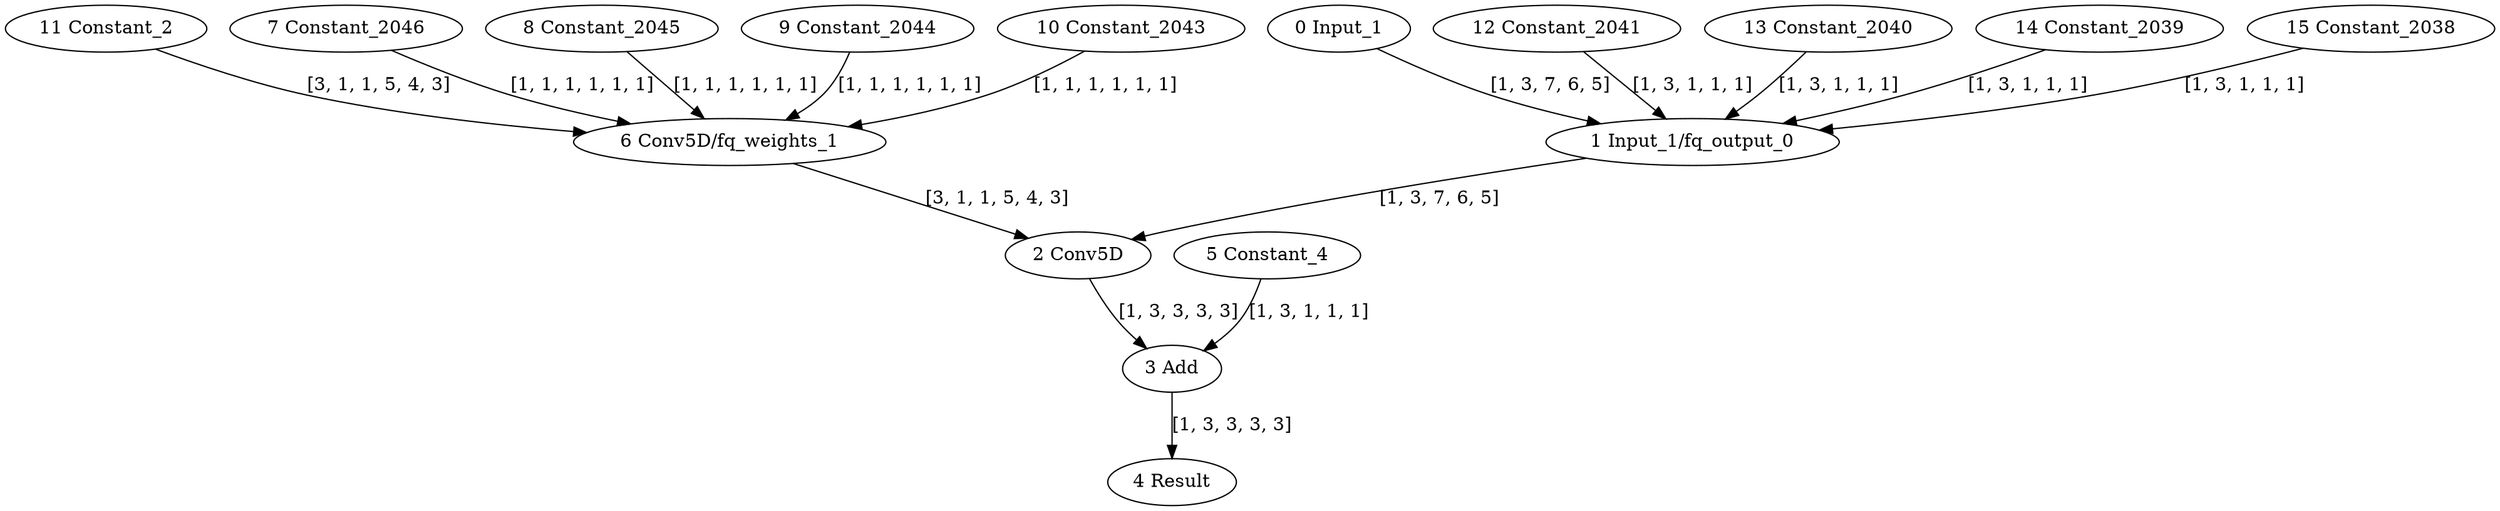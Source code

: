 strict digraph  {
"0 Input_1" [id=0, type=Parameter];
"1 Input_1/fq_output_0" [id=1, type=FakeQuantize];
"2 Conv5D" [id=2, type=GroupConvolution];
"3 Add" [id=3, type=Add];
"4 Result" [id=4, type=Result];
"5 Constant_4" [id=5, type=Constant];
"6 Conv5D/fq_weights_1" [id=6, type=FakeQuantize];
"7 Constant_2046" [id=7, type=Constant];
"8 Constant_2045" [id=8, type=Constant];
"9 Constant_2044" [id=9, type=Constant];
"10 Constant_2043" [id=10, type=Constant];
"11 Constant_2" [id=11, type=Constant];
"12 Constant_2041" [id=12, type=Constant];
"13 Constant_2040" [id=13, type=Constant];
"14 Constant_2039" [id=14, type=Constant];
"15 Constant_2038" [id=15, type=Constant];
"0 Input_1" -> "1 Input_1/fq_output_0"  [label="[1, 3, 7, 6, 5]", style=solid];
"1 Input_1/fq_output_0" -> "2 Conv5D"  [label="[1, 3, 7, 6, 5]", style=solid];
"2 Conv5D" -> "3 Add"  [label="[1, 3, 3, 3, 3]", style=solid];
"3 Add" -> "4 Result"  [label="[1, 3, 3, 3, 3]", style=solid];
"5 Constant_4" -> "3 Add"  [label="[1, 3, 1, 1, 1]", style=solid];
"6 Conv5D/fq_weights_1" -> "2 Conv5D"  [label="[3, 1, 1, 5, 4, 3]", style=solid];
"7 Constant_2046" -> "6 Conv5D/fq_weights_1"  [label="[1, 1, 1, 1, 1, 1]", style=solid];
"8 Constant_2045" -> "6 Conv5D/fq_weights_1"  [label="[1, 1, 1, 1, 1, 1]", style=solid];
"9 Constant_2044" -> "6 Conv5D/fq_weights_1"  [label="[1, 1, 1, 1, 1, 1]", style=solid];
"10 Constant_2043" -> "6 Conv5D/fq_weights_1"  [label="[1, 1, 1, 1, 1, 1]", style=solid];
"11 Constant_2" -> "6 Conv5D/fq_weights_1"  [label="[3, 1, 1, 5, 4, 3]", style=solid];
"12 Constant_2041" -> "1 Input_1/fq_output_0"  [label="[1, 3, 1, 1, 1]", style=solid];
"13 Constant_2040" -> "1 Input_1/fq_output_0"  [label="[1, 3, 1, 1, 1]", style=solid];
"14 Constant_2039" -> "1 Input_1/fq_output_0"  [label="[1, 3, 1, 1, 1]", style=solid];
"15 Constant_2038" -> "1 Input_1/fq_output_0"  [label="[1, 3, 1, 1, 1]", style=solid];
}
